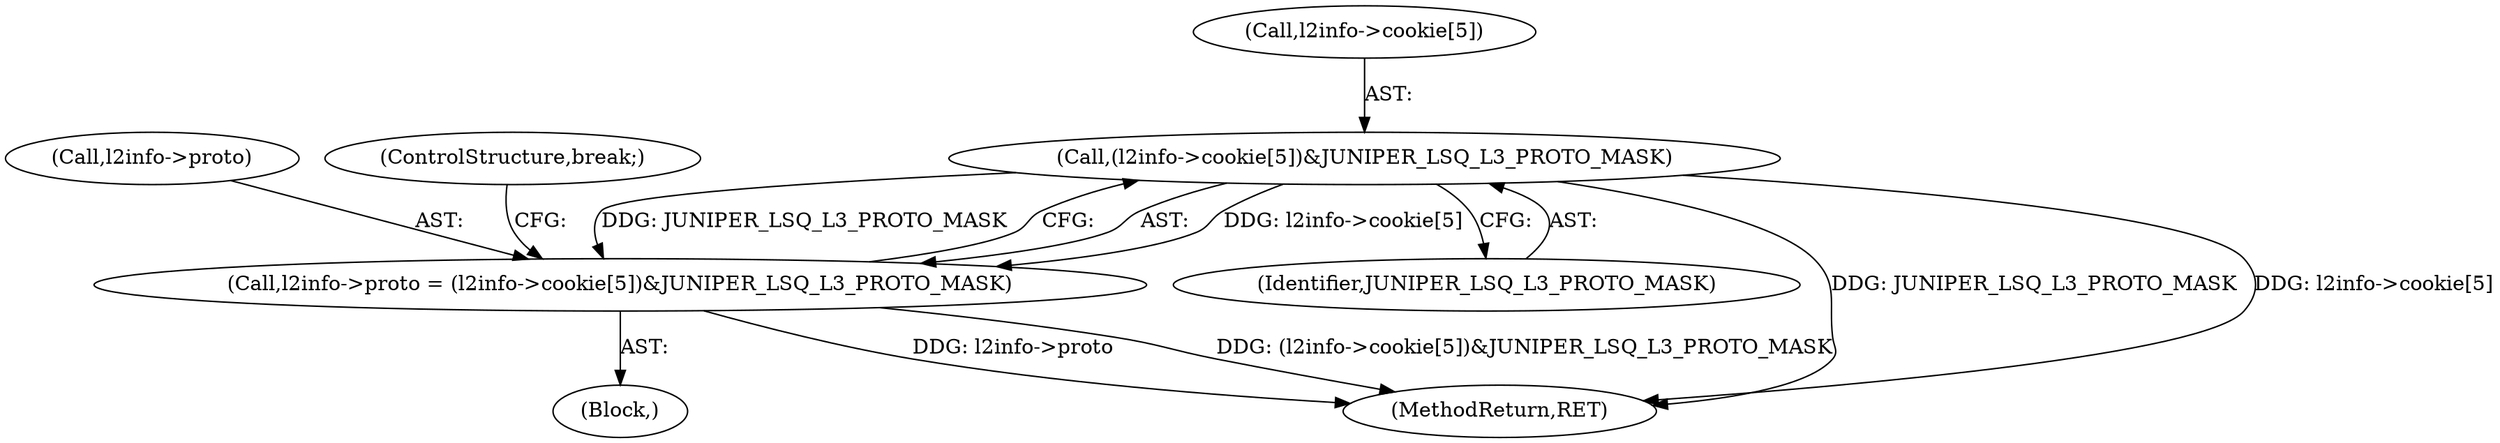digraph "0_tcpdump_b534e304568585707c4a92422aeca25cf908ff02_4@array" {
"1000771" [label="(Call,(l2info->cookie[5])&JUNIPER_LSQ_L3_PROTO_MASK)"];
"1000767" [label="(Call,l2info->proto = (l2info->cookie[5])&JUNIPER_LSQ_L3_PROTO_MASK)"];
"1000777" [label="(Identifier,JUNIPER_LSQ_L3_PROTO_MASK)"];
"1000768" [label="(Call,l2info->proto)"];
"1000767" [label="(Call,l2info->proto = (l2info->cookie[5])&JUNIPER_LSQ_L3_PROTO_MASK)"];
"1001069" [label="(MethodReturn,RET)"];
"1000771" [label="(Call,(l2info->cookie[5])&JUNIPER_LSQ_L3_PROTO_MASK)"];
"1000778" [label="(ControlStructure,break;)"];
"1000772" [label="(Call,l2info->cookie[5])"];
"1000739" [label="(Block,)"];
"1000771" -> "1000767"  [label="AST: "];
"1000771" -> "1000777"  [label="CFG: "];
"1000772" -> "1000771"  [label="AST: "];
"1000777" -> "1000771"  [label="AST: "];
"1000767" -> "1000771"  [label="CFG: "];
"1000771" -> "1001069"  [label="DDG: JUNIPER_LSQ_L3_PROTO_MASK"];
"1000771" -> "1001069"  [label="DDG: l2info->cookie[5]"];
"1000771" -> "1000767"  [label="DDG: l2info->cookie[5]"];
"1000771" -> "1000767"  [label="DDG: JUNIPER_LSQ_L3_PROTO_MASK"];
"1000767" -> "1000739"  [label="AST: "];
"1000768" -> "1000767"  [label="AST: "];
"1000778" -> "1000767"  [label="CFG: "];
"1000767" -> "1001069"  [label="DDG: l2info->proto"];
"1000767" -> "1001069"  [label="DDG: (l2info->cookie[5])&JUNIPER_LSQ_L3_PROTO_MASK"];
}
